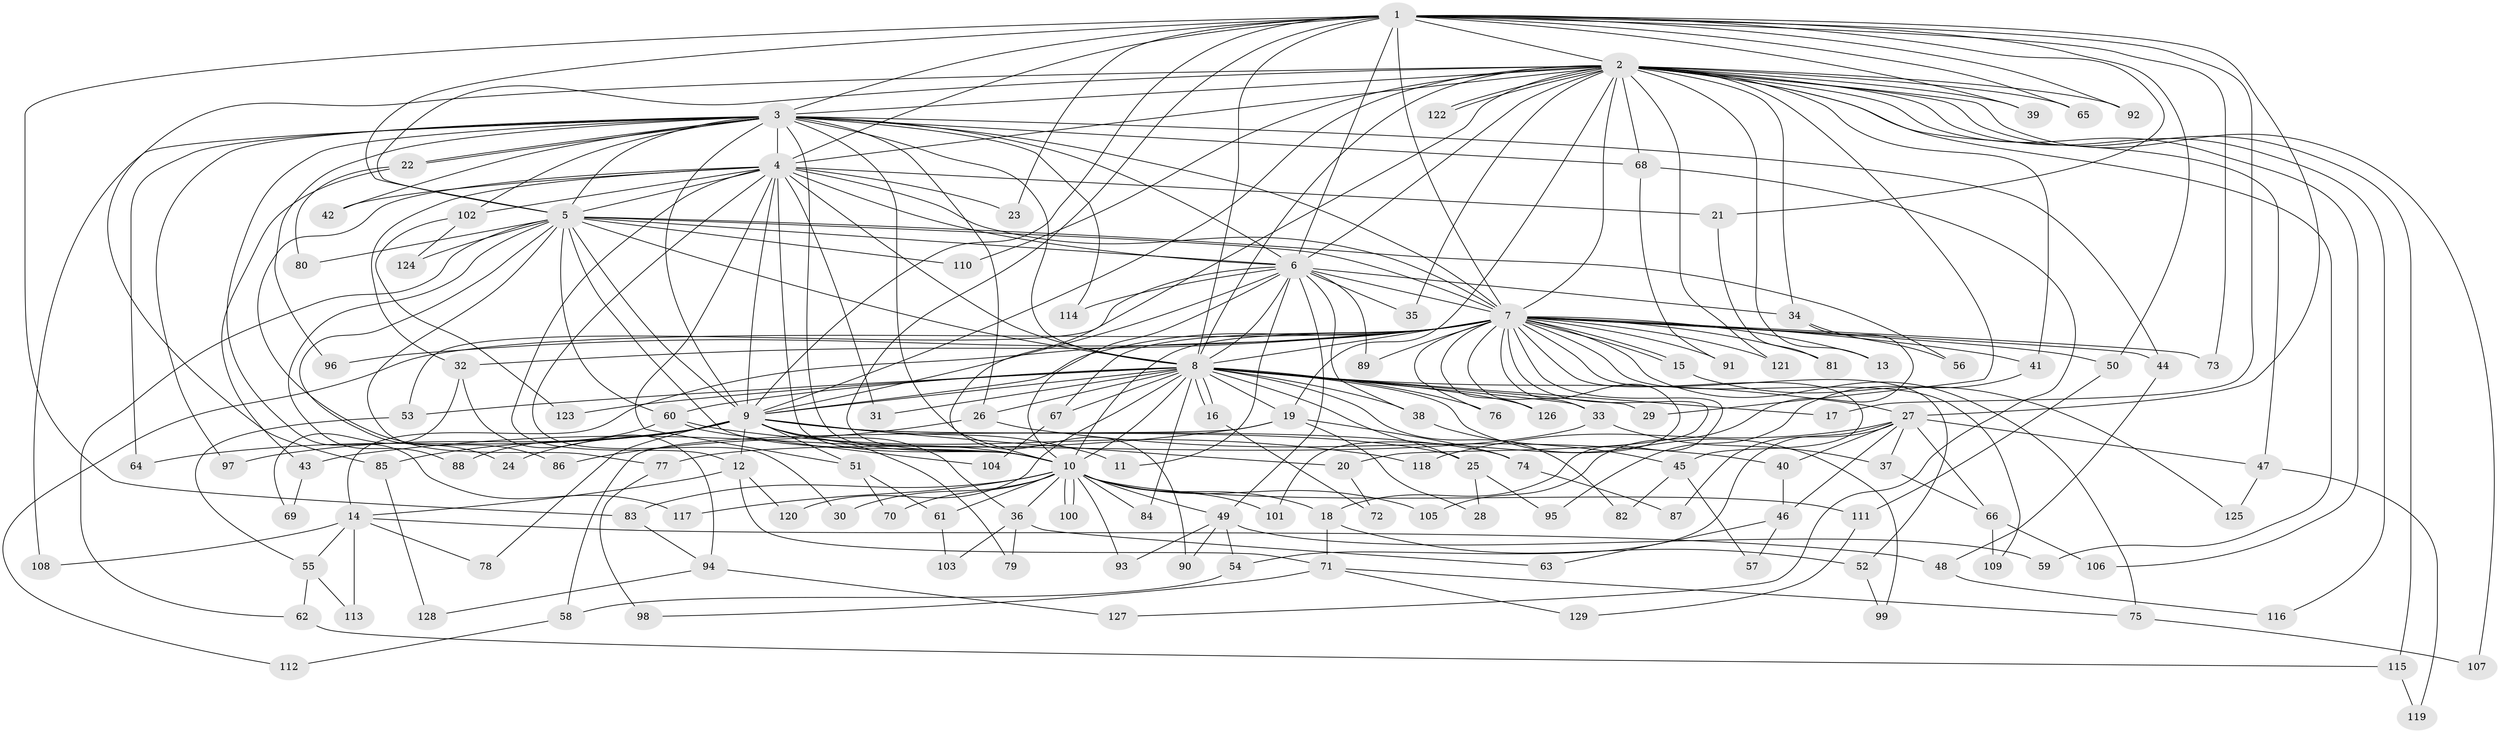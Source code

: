 // coarse degree distribution, {14: 0.03076923076923077, 4: 0.24615384615384617, 10: 0.015384615384615385, 3: 0.23076923076923078, 2: 0.23076923076923078, 18: 0.015384615384615385, 24: 0.015384615384615385, 5: 0.06153846153846154, 15: 0.03076923076923077, 17: 0.015384615384615385, 8: 0.015384615384615385, 7: 0.015384615384615385, 20: 0.015384615384615385, 1: 0.03076923076923077, 26: 0.015384615384615385, 25: 0.015384615384615385}
// Generated by graph-tools (version 1.1) at 2025/36/03/04/25 23:36:20]
// undirected, 129 vertices, 283 edges
graph export_dot {
  node [color=gray90,style=filled];
  1;
  2;
  3;
  4;
  5;
  6;
  7;
  8;
  9;
  10;
  11;
  12;
  13;
  14;
  15;
  16;
  17;
  18;
  19;
  20;
  21;
  22;
  23;
  24;
  25;
  26;
  27;
  28;
  29;
  30;
  31;
  32;
  33;
  34;
  35;
  36;
  37;
  38;
  39;
  40;
  41;
  42;
  43;
  44;
  45;
  46;
  47;
  48;
  49;
  50;
  51;
  52;
  53;
  54;
  55;
  56;
  57;
  58;
  59;
  60;
  61;
  62;
  63;
  64;
  65;
  66;
  67;
  68;
  69;
  70;
  71;
  72;
  73;
  74;
  75;
  76;
  77;
  78;
  79;
  80;
  81;
  82;
  83;
  84;
  85;
  86;
  87;
  88;
  89;
  90;
  91;
  92;
  93;
  94;
  95;
  96;
  97;
  98;
  99;
  100;
  101;
  102;
  103;
  104;
  105;
  106;
  107;
  108;
  109;
  110;
  111;
  112;
  113;
  114;
  115;
  116;
  117;
  118;
  119;
  120;
  121;
  122;
  123;
  124;
  125;
  126;
  127;
  128;
  129;
  1 -- 2;
  1 -- 3;
  1 -- 4;
  1 -- 5;
  1 -- 6;
  1 -- 7;
  1 -- 8;
  1 -- 9;
  1 -- 10;
  1 -- 17;
  1 -- 21;
  1 -- 23;
  1 -- 27;
  1 -- 39;
  1 -- 50;
  1 -- 65;
  1 -- 73;
  1 -- 83;
  1 -- 92;
  2 -- 3;
  2 -- 4;
  2 -- 5;
  2 -- 6;
  2 -- 7;
  2 -- 8;
  2 -- 9;
  2 -- 10;
  2 -- 13;
  2 -- 19;
  2 -- 29;
  2 -- 34;
  2 -- 35;
  2 -- 39;
  2 -- 41;
  2 -- 47;
  2 -- 59;
  2 -- 65;
  2 -- 68;
  2 -- 85;
  2 -- 92;
  2 -- 106;
  2 -- 107;
  2 -- 110;
  2 -- 115;
  2 -- 116;
  2 -- 121;
  2 -- 122;
  2 -- 122;
  3 -- 4;
  3 -- 5;
  3 -- 6;
  3 -- 7;
  3 -- 8;
  3 -- 9;
  3 -- 10;
  3 -- 22;
  3 -- 22;
  3 -- 26;
  3 -- 42;
  3 -- 44;
  3 -- 64;
  3 -- 68;
  3 -- 90;
  3 -- 96;
  3 -- 97;
  3 -- 102;
  3 -- 108;
  3 -- 114;
  3 -- 117;
  4 -- 5;
  4 -- 6;
  4 -- 7;
  4 -- 8;
  4 -- 9;
  4 -- 10;
  4 -- 12;
  4 -- 21;
  4 -- 23;
  4 -- 30;
  4 -- 31;
  4 -- 32;
  4 -- 42;
  4 -- 51;
  4 -- 86;
  4 -- 102;
  5 -- 6;
  5 -- 7;
  5 -- 8;
  5 -- 9;
  5 -- 10;
  5 -- 24;
  5 -- 56;
  5 -- 60;
  5 -- 62;
  5 -- 77;
  5 -- 80;
  5 -- 88;
  5 -- 110;
  5 -- 124;
  6 -- 7;
  6 -- 8;
  6 -- 9;
  6 -- 10;
  6 -- 11;
  6 -- 34;
  6 -- 35;
  6 -- 38;
  6 -- 49;
  6 -- 53;
  6 -- 89;
  6 -- 114;
  7 -- 8;
  7 -- 9;
  7 -- 10;
  7 -- 13;
  7 -- 14;
  7 -- 15;
  7 -- 15;
  7 -- 18;
  7 -- 20;
  7 -- 32;
  7 -- 33;
  7 -- 41;
  7 -- 44;
  7 -- 45;
  7 -- 50;
  7 -- 52;
  7 -- 67;
  7 -- 73;
  7 -- 75;
  7 -- 76;
  7 -- 81;
  7 -- 89;
  7 -- 91;
  7 -- 96;
  7 -- 101;
  7 -- 109;
  7 -- 112;
  7 -- 121;
  7 -- 126;
  8 -- 9;
  8 -- 10;
  8 -- 16;
  8 -- 16;
  8 -- 17;
  8 -- 19;
  8 -- 25;
  8 -- 26;
  8 -- 27;
  8 -- 29;
  8 -- 31;
  8 -- 33;
  8 -- 38;
  8 -- 53;
  8 -- 60;
  8 -- 67;
  8 -- 76;
  8 -- 82;
  8 -- 84;
  8 -- 99;
  8 -- 120;
  8 -- 123;
  8 -- 126;
  9 -- 10;
  9 -- 11;
  9 -- 12;
  9 -- 20;
  9 -- 24;
  9 -- 25;
  9 -- 36;
  9 -- 51;
  9 -- 64;
  9 -- 74;
  9 -- 78;
  9 -- 79;
  9 -- 85;
  9 -- 97;
  10 -- 18;
  10 -- 30;
  10 -- 36;
  10 -- 49;
  10 -- 61;
  10 -- 70;
  10 -- 83;
  10 -- 84;
  10 -- 93;
  10 -- 100;
  10 -- 100;
  10 -- 101;
  10 -- 105;
  10 -- 111;
  10 -- 117;
  12 -- 14;
  12 -- 71;
  12 -- 120;
  14 -- 48;
  14 -- 55;
  14 -- 78;
  14 -- 108;
  14 -- 113;
  15 -- 125;
  16 -- 72;
  18 -- 52;
  18 -- 71;
  19 -- 28;
  19 -- 43;
  19 -- 58;
  19 -- 74;
  20 -- 72;
  21 -- 81;
  22 -- 43;
  22 -- 80;
  25 -- 28;
  25 -- 95;
  26 -- 40;
  26 -- 86;
  27 -- 37;
  27 -- 40;
  27 -- 46;
  27 -- 47;
  27 -- 54;
  27 -- 66;
  27 -- 87;
  27 -- 118;
  32 -- 69;
  32 -- 94;
  33 -- 37;
  33 -- 77;
  34 -- 56;
  34 -- 105;
  36 -- 63;
  36 -- 79;
  36 -- 103;
  37 -- 66;
  38 -- 45;
  40 -- 46;
  41 -- 95;
  43 -- 69;
  44 -- 48;
  45 -- 57;
  45 -- 82;
  46 -- 57;
  46 -- 63;
  47 -- 119;
  47 -- 125;
  48 -- 116;
  49 -- 54;
  49 -- 59;
  49 -- 90;
  49 -- 93;
  50 -- 111;
  51 -- 61;
  51 -- 70;
  52 -- 99;
  53 -- 55;
  54 -- 58;
  55 -- 62;
  55 -- 113;
  58 -- 112;
  60 -- 88;
  60 -- 104;
  60 -- 118;
  61 -- 103;
  62 -- 115;
  66 -- 106;
  66 -- 109;
  67 -- 104;
  68 -- 91;
  68 -- 127;
  71 -- 75;
  71 -- 98;
  71 -- 129;
  74 -- 87;
  75 -- 107;
  77 -- 98;
  83 -- 94;
  85 -- 128;
  94 -- 127;
  94 -- 128;
  102 -- 123;
  102 -- 124;
  111 -- 129;
  115 -- 119;
}
